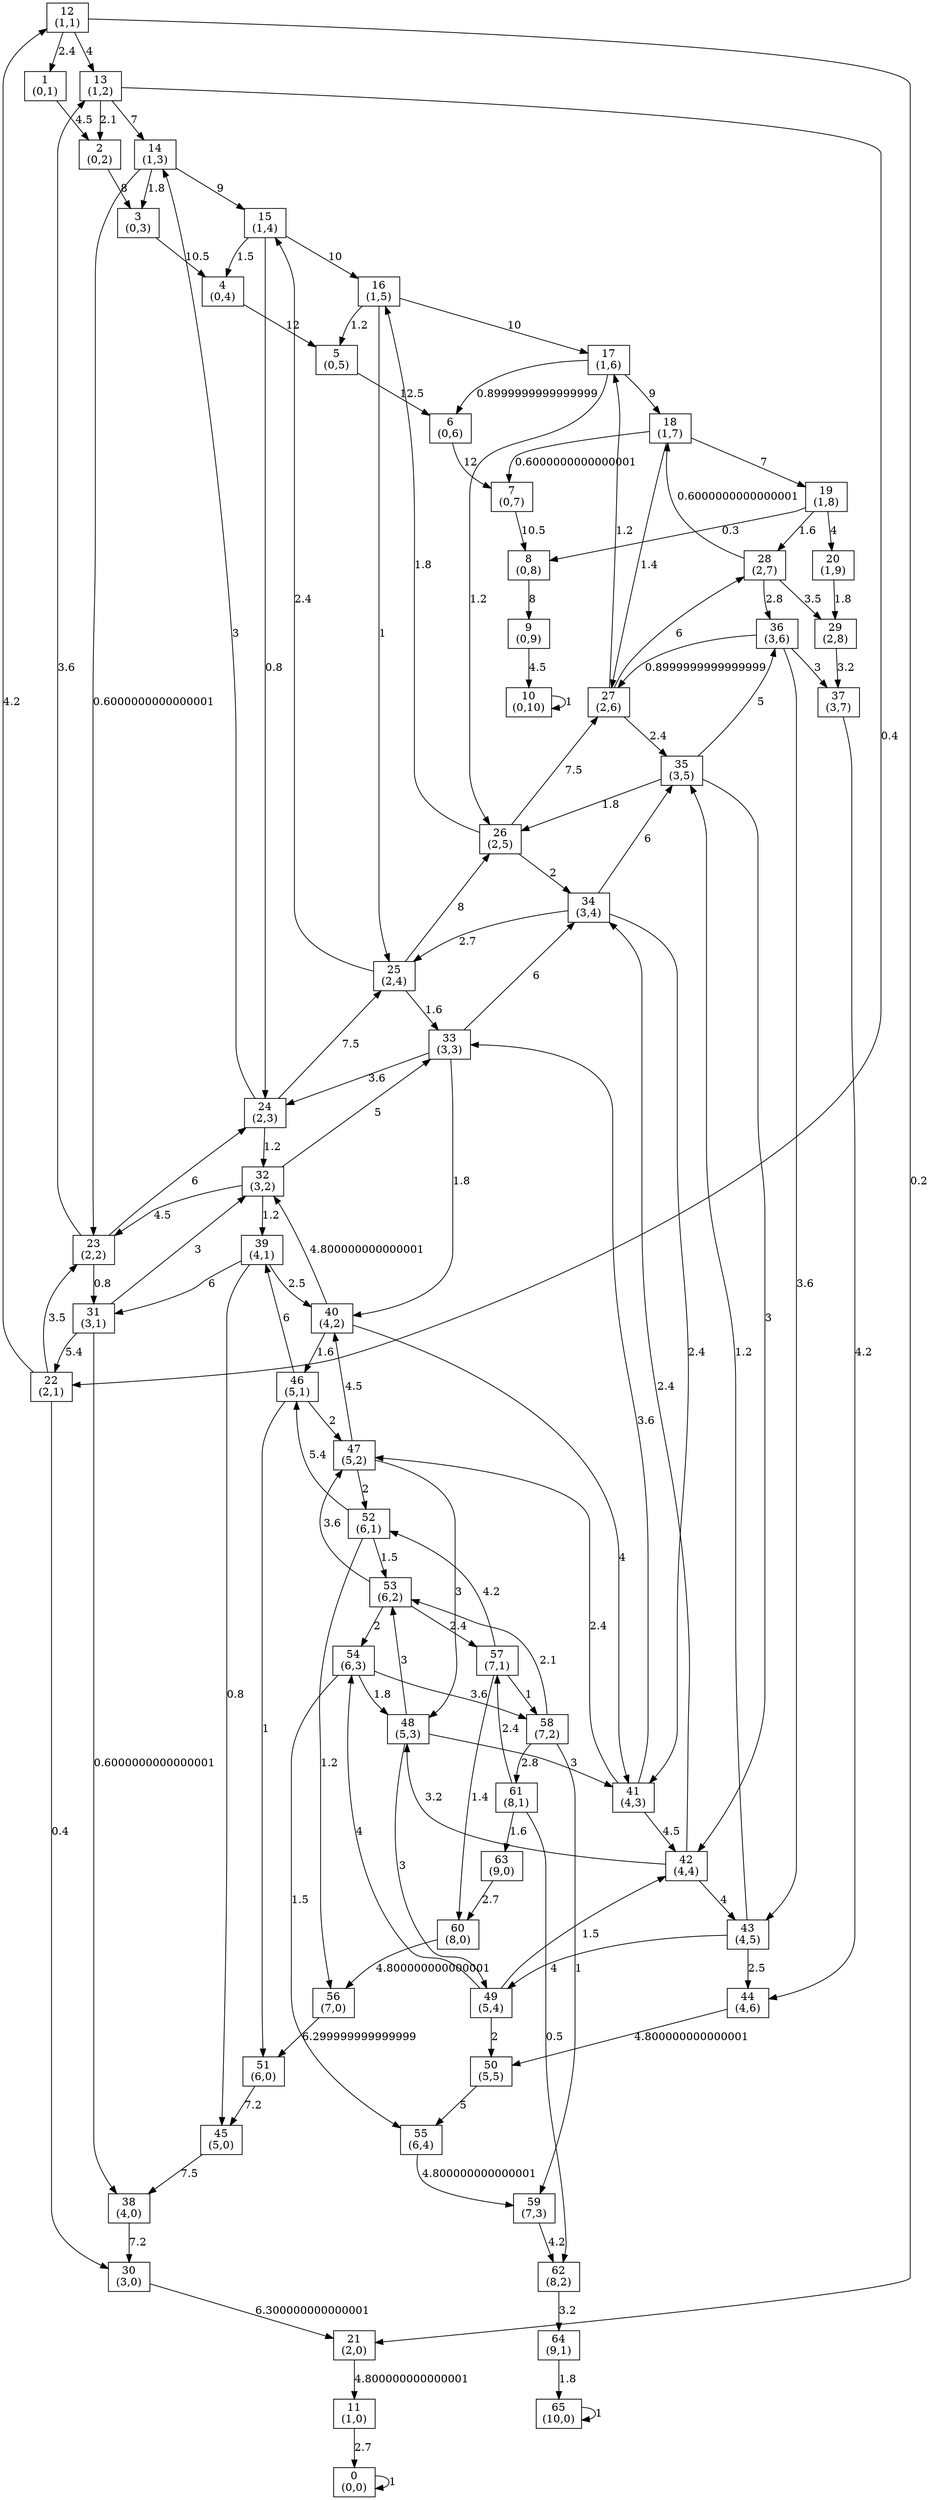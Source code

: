 digraph R {
node [shape=box];
0 -> 0 [ label="1" ];
1 -> 2 [ label="4.5" ];
2 -> 3 [ label="8" ];
3 -> 4 [ label="10.5" ];
4 -> 5 [ label="12" ];
5 -> 6 [ label="12.5" ];
6 -> 7 [ label="12" ];
7 -> 8 [ label="10.5" ];
8 -> 9 [ label="8" ];
9 -> 10 [ label="4.5" ];
10 -> 10 [ label="1" ];
11 -> 0 [ label="2.7" ];
12 -> 1 [ label="2.4" ];
12 -> 13 [ label="4" ];
12 -> 21 [ label="0.2" ];
13 -> 2 [ label="2.1" ];
13 -> 14 [ label="7" ];
13 -> 22 [ label="0.4" ];
14 -> 3 [ label="1.8" ];
14 -> 15 [ label="9" ];
14 -> 23 [ label="0.6000000000000001" ];
15 -> 4 [ label="1.5" ];
15 -> 16 [ label="10" ];
15 -> 24 [ label="0.8" ];
16 -> 5 [ label="1.2" ];
16 -> 17 [ label="10" ];
16 -> 25 [ label="1" ];
17 -> 6 [ label="0.8999999999999999" ];
17 -> 18 [ label="9" ];
17 -> 26 [ label="1.2" ];
18 -> 7 [ label="0.6000000000000001" ];
18 -> 19 [ label="7" ];
18 -> 27 [ label="1.4" ];
19 -> 8 [ label="0.3" ];
19 -> 20 [ label="4" ];
19 -> 28 [ label="1.6" ];
20 -> 29 [ label="1.8" ];
21 -> 11 [ label="4.800000000000001" ];
22 -> 12 [ label="4.2" ];
22 -> 23 [ label="3.5" ];
22 -> 30 [ label="0.4" ];
23 -> 13 [ label="3.6" ];
23 -> 24 [ label="6" ];
23 -> 31 [ label="0.8" ];
24 -> 14 [ label="3" ];
24 -> 25 [ label="7.5" ];
24 -> 32 [ label="1.2" ];
25 -> 15 [ label="2.4" ];
25 -> 26 [ label="8" ];
25 -> 33 [ label="1.6" ];
26 -> 16 [ label="1.8" ];
26 -> 27 [ label="7.5" ];
26 -> 34 [ label="2" ];
27 -> 17 [ label="1.2" ];
27 -> 28 [ label="6" ];
27 -> 35 [ label="2.4" ];
28 -> 18 [ label="0.6000000000000001" ];
28 -> 29 [ label="3.5" ];
28 -> 36 [ label="2.8" ];
29 -> 37 [ label="3.2" ];
30 -> 21 [ label="6.300000000000001" ];
31 -> 22 [ label="5.4" ];
31 -> 32 [ label="3" ];
31 -> 38 [ label="0.6000000000000001" ];
32 -> 23 [ label="4.5" ];
32 -> 33 [ label="5" ];
32 -> 39 [ label="1.2" ];
33 -> 24 [ label="3.6" ];
33 -> 34 [ label="6" ];
33 -> 40 [ label="1.8" ];
34 -> 25 [ label="2.7" ];
34 -> 35 [ label="6" ];
34 -> 41 [ label="2.4" ];
35 -> 26 [ label="1.8" ];
35 -> 36 [ label="5" ];
35 -> 42 [ label="3" ];
36 -> 27 [ label="0.8999999999999999" ];
36 -> 37 [ label="3" ];
36 -> 43 [ label="3.6" ];
37 -> 44 [ label="4.2" ];
38 -> 30 [ label="7.2" ];
39 -> 31 [ label="6" ];
39 -> 40 [ label="2.5" ];
39 -> 45 [ label="0.8" ];
40 -> 32 [ label="4.800000000000001" ];
40 -> 41 [ label="4" ];
40 -> 46 [ label="1.6" ];
41 -> 33 [ label="3.6" ];
41 -> 42 [ label="4.5" ];
41 -> 47 [ label="2.4" ];
42 -> 34 [ label="2.4" ];
42 -> 43 [ label="4" ];
42 -> 48 [ label="3.2" ];
43 -> 35 [ label="1.2" ];
43 -> 44 [ label="2.5" ];
43 -> 49 [ label="4" ];
44 -> 50 [ label="4.800000000000001" ];
45 -> 38 [ label="7.5" ];
46 -> 39 [ label="6" ];
46 -> 47 [ label="2" ];
46 -> 51 [ label="1" ];
47 -> 40 [ label="4.5" ];
47 -> 48 [ label="3" ];
47 -> 52 [ label="2" ];
48 -> 41 [ label="3" ];
48 -> 49 [ label="3" ];
48 -> 53 [ label="3" ];
49 -> 42 [ label="1.5" ];
49 -> 50 [ label="2" ];
49 -> 54 [ label="4" ];
50 -> 55 [ label="5" ];
51 -> 45 [ label="7.2" ];
52 -> 46 [ label="5.4" ];
52 -> 53 [ label="1.5" ];
52 -> 56 [ label="1.2" ];
53 -> 47 [ label="3.6" ];
53 -> 54 [ label="2" ];
53 -> 57 [ label="2.4" ];
54 -> 48 [ label="1.8" ];
54 -> 55 [ label="1.5" ];
54 -> 58 [ label="3.6" ];
55 -> 59 [ label="4.800000000000001" ];
56 -> 51 [ label="6.299999999999999" ];
57 -> 52 [ label="4.2" ];
57 -> 58 [ label="1" ];
57 -> 60 [ label="1.4" ];
58 -> 53 [ label="2.1" ];
58 -> 59 [ label="1" ];
58 -> 61 [ label="2.8" ];
59 -> 62 [ label="4.2" ];
60 -> 56 [ label="4.800000000000001" ];
61 -> 57 [ label="2.4" ];
61 -> 62 [ label="0.5" ];
61 -> 63 [ label="1.6" ];
62 -> 64 [ label="3.2" ];
63 -> 60 [ label="2.7" ];
64 -> 65 [ label="1.8" ];
65 -> 65 [ label="1" ];
0 [label="0\n(0,0)"];
1 [label="1\n(0,1)"];
2 [label="2\n(0,2)"];
3 [label="3\n(0,3)"];
4 [label="4\n(0,4)"];
5 [label="5\n(0,5)"];
6 [label="6\n(0,6)"];
7 [label="7\n(0,7)"];
8 [label="8\n(0,8)"];
9 [label="9\n(0,9)"];
10 [label="10\n(0,10)"];
11 [label="11\n(1,0)"];
12 [label="12\n(1,1)"];
13 [label="13\n(1,2)"];
14 [label="14\n(1,3)"];
15 [label="15\n(1,4)"];
16 [label="16\n(1,5)"];
17 [label="17\n(1,6)"];
18 [label="18\n(1,7)"];
19 [label="19\n(1,8)"];
20 [label="20\n(1,9)"];
21 [label="21\n(2,0)"];
22 [label="22\n(2,1)"];
23 [label="23\n(2,2)"];
24 [label="24\n(2,3)"];
25 [label="25\n(2,4)"];
26 [label="26\n(2,5)"];
27 [label="27\n(2,6)"];
28 [label="28\n(2,7)"];
29 [label="29\n(2,8)"];
30 [label="30\n(3,0)"];
31 [label="31\n(3,1)"];
32 [label="32\n(3,2)"];
33 [label="33\n(3,3)"];
34 [label="34\n(3,4)"];
35 [label="35\n(3,5)"];
36 [label="36\n(3,6)"];
37 [label="37\n(3,7)"];
38 [label="38\n(4,0)"];
39 [label="39\n(4,1)"];
40 [label="40\n(4,2)"];
41 [label="41\n(4,3)"];
42 [label="42\n(4,4)"];
43 [label="43\n(4,5)"];
44 [label="44\n(4,6)"];
45 [label="45\n(5,0)"];
46 [label="46\n(5,1)"];
47 [label="47\n(5,2)"];
48 [label="48\n(5,3)"];
49 [label="49\n(5,4)"];
50 [label="50\n(5,5)"];
51 [label="51\n(6,0)"];
52 [label="52\n(6,1)"];
53 [label="53\n(6,2)"];
54 [label="54\n(6,3)"];
55 [label="55\n(6,4)"];
56 [label="56\n(7,0)"];
57 [label="57\n(7,1)"];
58 [label="58\n(7,2)"];
59 [label="59\n(7,3)"];
60 [label="60\n(8,0)"];
61 [label="61\n(8,1)"];
62 [label="62\n(8,2)"];
63 [label="63\n(9,0)"];
64 [label="64\n(9,1)"];
65 [label="65\n(10,0)"];
}
